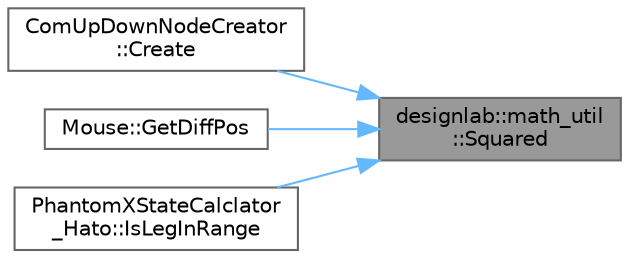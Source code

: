 digraph "designlab::math_util::Squared"
{
 // LATEX_PDF_SIZE
  bgcolor="transparent";
  edge [fontname=Helvetica,fontsize=10,labelfontname=Helvetica,labelfontsize=10];
  node [fontname=Helvetica,fontsize=10,shape=box,height=0.2,width=0.4];
  rankdir="RL";
  Node1 [id="Node000001",label="designlab::math_util\l::Squared",height=0.2,width=0.4,color="gray40", fillcolor="grey60", style="filled", fontcolor="black",tooltip="2乗した値を返す関数．"];
  Node1 -> Node2 [id="edge1_Node000001_Node000002",dir="back",color="steelblue1",style="solid",tooltip=" "];
  Node2 [id="Node000002",label="ComUpDownNodeCreator\l::Create",height=0.2,width=0.4,color="grey40", fillcolor="white", style="filled",URL="$class_com_up_down_node_creator.html#adf62ca1b597e2b7746b9396fc715e809",tooltip="現在のノードから次のノード群を生成する"];
  Node1 -> Node3 [id="edge2_Node000001_Node000003",dir="back",color="steelblue1",style="solid",tooltip=" "];
  Node3 [id="Node000003",label="Mouse::GetDiffPos",height=0.2,width=0.4,color="grey40", fillcolor="white", style="filled",URL="$class_mouse.html#a4ddc62fbcd2d97808b7552181cde2954",tooltip="マウスカーソルの移動量を取得する．"];
  Node1 -> Node4 [id="edge3_Node000001_Node000004",dir="back",color="steelblue1",style="solid",tooltip=" "];
  Node4 [id="Node000004",label="PhantomXStateCalclator\l_Hato::IsLegInRange",height=0.2,width=0.4,color="grey40", fillcolor="white", style="filled",URL="$class_phantom_x_state_calclator___hato.html#ac56aef3f9820b542dc4eadd625f5d51d",tooltip="脚が可動範囲内にあるかどうかを判定する．"];
}

